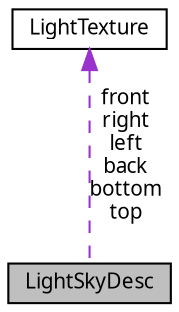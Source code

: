digraph G
{
  edge [fontname="FreeSans.ttf",fontsize=10,labelfontname="FreeSans.ttf",labelfontsize=10];
  node [fontname="FreeSans.ttf",fontsize=10,shape=record];
  Node1 [label="LightSkyDesc",height=0.2,width=0.4,color="black", fillcolor="grey75", style="filled" fontcolor="black"];
  Node2 -> Node1 [dir=back,color="darkorchid3",fontsize=10,style="dashed",label="front\nright\nleft\nback\nbottom\ntop",fontname="FreeSans.ttf"];
  Node2 [label="LightTexture",height=0.2,width=0.4,color="black", fillcolor="white", style="filled",URL="$class_light_texture.html"];
}

